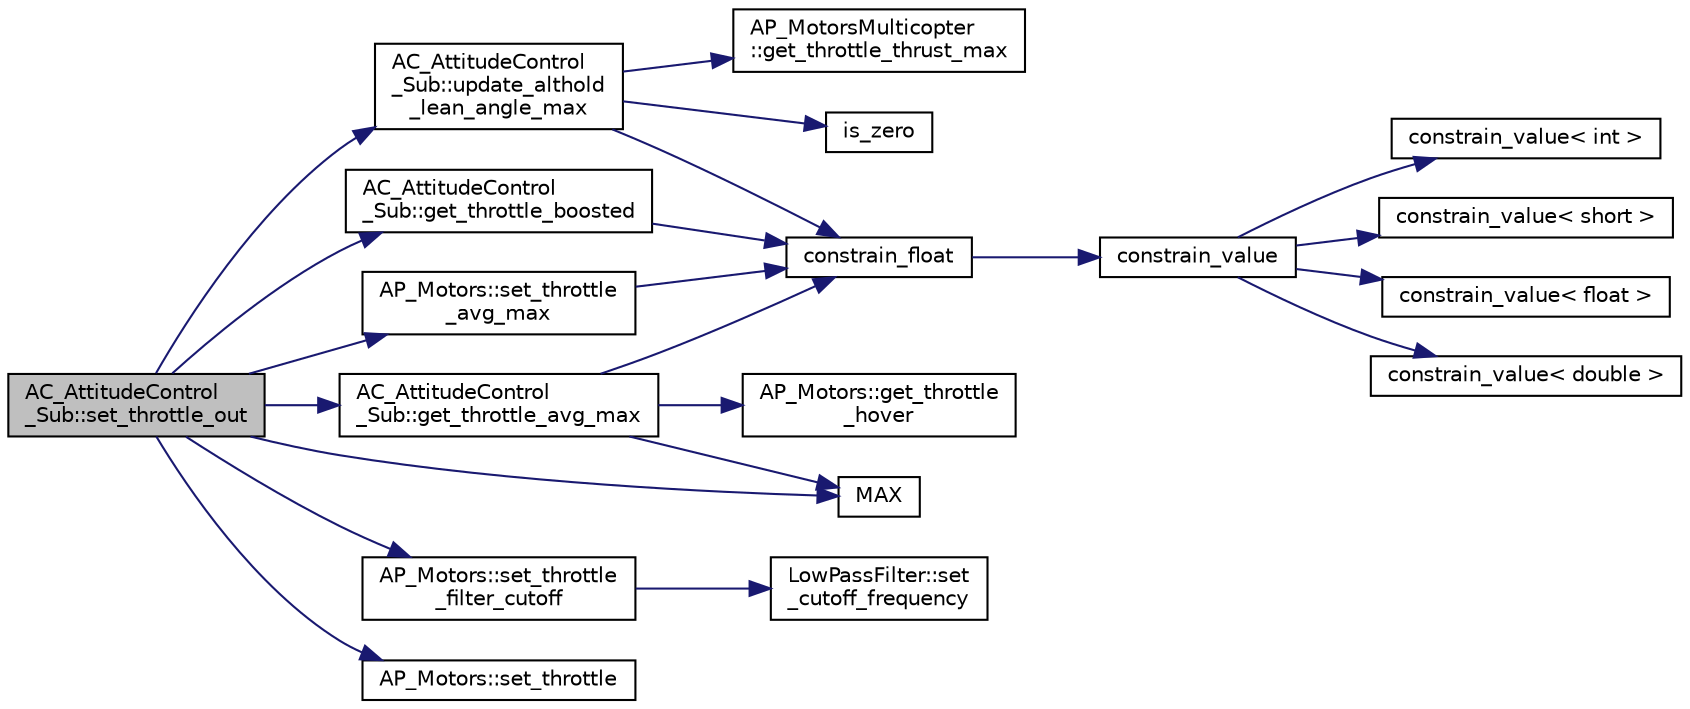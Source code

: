 digraph "AC_AttitudeControl_Sub::set_throttle_out"
{
 // INTERACTIVE_SVG=YES
  edge [fontname="Helvetica",fontsize="10",labelfontname="Helvetica",labelfontsize="10"];
  node [fontname="Helvetica",fontsize="10",shape=record];
  rankdir="LR";
  Node1 [label="AC_AttitudeControl\l_Sub::set_throttle_out",height=0.2,width=0.4,color="black", fillcolor="grey75", style="filled", fontcolor="black"];
  Node1 -> Node2 [color="midnightblue",fontsize="10",style="solid",fontname="Helvetica"];
  Node2 [label="AC_AttitudeControl\l_Sub::update_althold\l_lean_angle_max",height=0.2,width=0.4,color="black", fillcolor="white", style="filled",URL="$classAC__AttitudeControl__Sub.html#a5b05f03714d372c1b7a7cf1710fcc7f8"];
  Node2 -> Node3 [color="midnightblue",fontsize="10",style="solid",fontname="Helvetica"];
  Node3 [label="AP_MotorsMulticopter\l::get_throttle_thrust_max",height=0.2,width=0.4,color="black", fillcolor="white", style="filled",URL="$classAP__MotorsMulticopter.html#ade105370d07830c76c62cc26d6f7cbaf"];
  Node2 -> Node4 [color="midnightblue",fontsize="10",style="solid",fontname="Helvetica"];
  Node4 [label="is_zero",height=0.2,width=0.4,color="black", fillcolor="white", style="filled",URL="$AP__Math_8h.html#a2a12cce483e9b870da70d30406d82c60"];
  Node2 -> Node5 [color="midnightblue",fontsize="10",style="solid",fontname="Helvetica"];
  Node5 [label="constrain_float",height=0.2,width=0.4,color="black", fillcolor="white", style="filled",URL="$AP__Math_8h.html#ad525609d9dba6ffa556a0fbf08a3f9b4"];
  Node5 -> Node6 [color="midnightblue",fontsize="10",style="solid",fontname="Helvetica"];
  Node6 [label="constrain_value",height=0.2,width=0.4,color="black", fillcolor="white", style="filled",URL="$AP__Math_8h.html#a20e8f8671c282c69c1954652b6d61585"];
  Node6 -> Node7 [color="midnightblue",fontsize="10",style="solid",fontname="Helvetica"];
  Node7 [label="constrain_value\< int \>",height=0.2,width=0.4,color="black", fillcolor="white", style="filled",URL="$AP__Math_8cpp.html#a37e8e901754cb9c8e53a8e3030c82c50"];
  Node6 -> Node8 [color="midnightblue",fontsize="10",style="solid",fontname="Helvetica"];
  Node8 [label="constrain_value\< short \>",height=0.2,width=0.4,color="black", fillcolor="white", style="filled",URL="$AP__Math_8cpp.html#afdbe107ec1987d318a6347816fbf2b89"];
  Node6 -> Node9 [color="midnightblue",fontsize="10",style="solid",fontname="Helvetica"];
  Node9 [label="constrain_value\< float \>",height=0.2,width=0.4,color="black", fillcolor="white", style="filled",URL="$AP__Math_8cpp.html#ae6c621670c214da687de21d4e3a92587"];
  Node6 -> Node10 [color="midnightblue",fontsize="10",style="solid",fontname="Helvetica"];
  Node10 [label="constrain_value\< double \>",height=0.2,width=0.4,color="black", fillcolor="white", style="filled",URL="$AP__Math_8cpp.html#afe3990b00e9abc43fa97dfaf8e32f5c4"];
  Node1 -> Node11 [color="midnightblue",fontsize="10",style="solid",fontname="Helvetica"];
  Node11 [label="AP_Motors::set_throttle\l_filter_cutoff",height=0.2,width=0.4,color="black", fillcolor="white", style="filled",URL="$classAP__Motors.html#a663672b4ada40c46d343e3f62b51b820"];
  Node11 -> Node12 [color="midnightblue",fontsize="10",style="solid",fontname="Helvetica"];
  Node12 [label="LowPassFilter::set\l_cutoff_frequency",height=0.2,width=0.4,color="black", fillcolor="white", style="filled",URL="$classLowPassFilter.html#a1cc5016de137b01080fa0a6fa7fe53cd"];
  Node1 -> Node13 [color="midnightblue",fontsize="10",style="solid",fontname="Helvetica"];
  Node13 [label="AC_AttitudeControl\l_Sub::get_throttle_boosted",height=0.2,width=0.4,color="black", fillcolor="white", style="filled",URL="$classAC__AttitudeControl__Sub.html#ad9b99aeb009385e1ba2bd6329befd42c"];
  Node13 -> Node5 [color="midnightblue",fontsize="10",style="solid",fontname="Helvetica"];
  Node1 -> Node14 [color="midnightblue",fontsize="10",style="solid",fontname="Helvetica"];
  Node14 [label="AP_Motors::set_throttle",height=0.2,width=0.4,color="black", fillcolor="white", style="filled",URL="$classAP__Motors.html#a56d079ad89f5a4d2cacf014c8958a527"];
  Node1 -> Node15 [color="midnightblue",fontsize="10",style="solid",fontname="Helvetica"];
  Node15 [label="AP_Motors::set_throttle\l_avg_max",height=0.2,width=0.4,color="black", fillcolor="white", style="filled",URL="$classAP__Motors.html#a8f1c08d3e3ec39c1ce43a30f8045770c"];
  Node15 -> Node5 [color="midnightblue",fontsize="10",style="solid",fontname="Helvetica"];
  Node1 -> Node16 [color="midnightblue",fontsize="10",style="solid",fontname="Helvetica"];
  Node16 [label="AC_AttitudeControl\l_Sub::get_throttle_avg_max",height=0.2,width=0.4,color="black", fillcolor="white", style="filled",URL="$classAC__AttitudeControl__Sub.html#a355a53fe627b8f51805b839911350a11"];
  Node16 -> Node5 [color="midnightblue",fontsize="10",style="solid",fontname="Helvetica"];
  Node16 -> Node17 [color="midnightblue",fontsize="10",style="solid",fontname="Helvetica"];
  Node17 [label="MAX",height=0.2,width=0.4,color="black", fillcolor="white", style="filled",URL="$AP__Math_8h.html#a5c0b5c82749ac54970b2699d3c10ee9b"];
  Node16 -> Node18 [color="midnightblue",fontsize="10",style="solid",fontname="Helvetica"];
  Node18 [label="AP_Motors::get_throttle\l_hover",height=0.2,width=0.4,color="black", fillcolor="white", style="filled",URL="$classAP__Motors.html#a6641c5398dea1388547dff3db5d95a86"];
  Node1 -> Node17 [color="midnightblue",fontsize="10",style="solid",fontname="Helvetica"];
}
